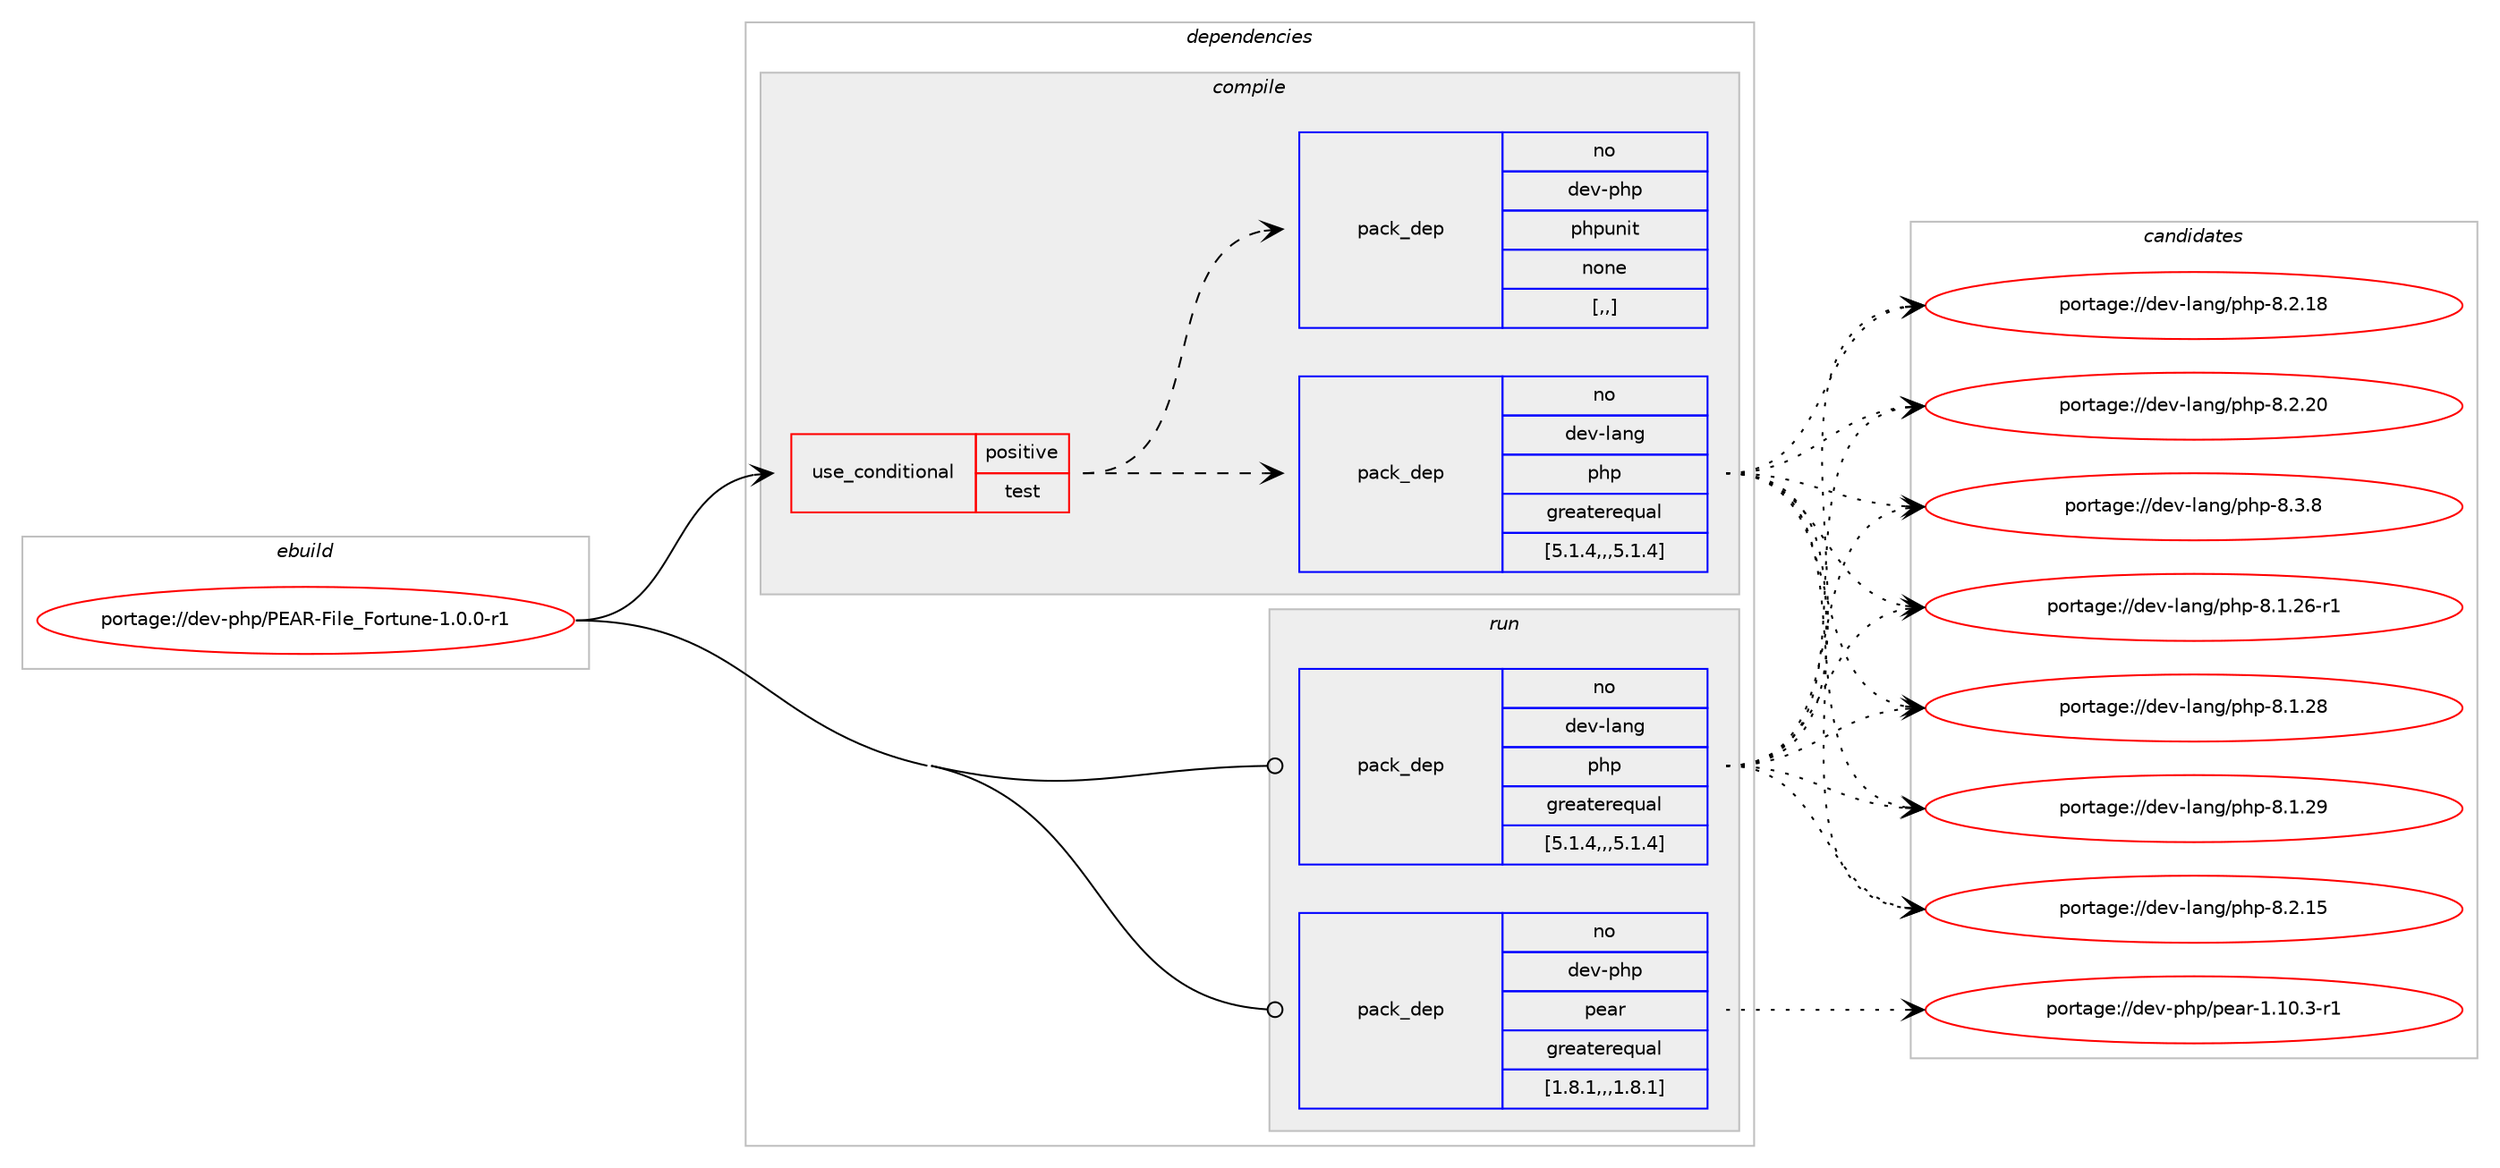 digraph prolog {

# *************
# Graph options
# *************

newrank=true;
concentrate=true;
compound=true;
graph [rankdir=LR,fontname=Helvetica,fontsize=10,ranksep=1.5];#, ranksep=2.5, nodesep=0.2];
edge  [arrowhead=vee];
node  [fontname=Helvetica,fontsize=10];

# **********
# The ebuild
# **********

subgraph cluster_leftcol {
color=gray;
rank=same;
label=<<i>ebuild</i>>;
id [label="portage://dev-php/PEAR-File_Fortune-1.0.0-r1", color=red, width=4, href="../dev-php/PEAR-File_Fortune-1.0.0-r1.svg"];
}

# ****************
# The dependencies
# ****************

subgraph cluster_midcol {
color=gray;
label=<<i>dependencies</i>>;
subgraph cluster_compile {
fillcolor="#eeeeee";
style=filled;
label=<<i>compile</i>>;
subgraph cond29202 {
dependency136251 [label=<<TABLE BORDER="0" CELLBORDER="1" CELLSPACING="0" CELLPADDING="4"><TR><TD ROWSPAN="3" CELLPADDING="10">use_conditional</TD></TR><TR><TD>positive</TD></TR><TR><TD>test</TD></TR></TABLE>>, shape=none, color=red];
subgraph pack105849 {
dependency136252 [label=<<TABLE BORDER="0" CELLBORDER="1" CELLSPACING="0" CELLPADDING="4" WIDTH="220"><TR><TD ROWSPAN="6" CELLPADDING="30">pack_dep</TD></TR><TR><TD WIDTH="110">no</TD></TR><TR><TD>dev-lang</TD></TR><TR><TD>php</TD></TR><TR><TD>greaterequal</TD></TR><TR><TD>[5.1.4,,,5.1.4]</TD></TR></TABLE>>, shape=none, color=blue];
}
dependency136251:e -> dependency136252:w [weight=20,style="dashed",arrowhead="vee"];
subgraph pack105850 {
dependency136253 [label=<<TABLE BORDER="0" CELLBORDER="1" CELLSPACING="0" CELLPADDING="4" WIDTH="220"><TR><TD ROWSPAN="6" CELLPADDING="30">pack_dep</TD></TR><TR><TD WIDTH="110">no</TD></TR><TR><TD>dev-php</TD></TR><TR><TD>phpunit</TD></TR><TR><TD>none</TD></TR><TR><TD>[,,]</TD></TR></TABLE>>, shape=none, color=blue];
}
dependency136251:e -> dependency136253:w [weight=20,style="dashed",arrowhead="vee"];
}
id:e -> dependency136251:w [weight=20,style="solid",arrowhead="vee"];
}
subgraph cluster_compileandrun {
fillcolor="#eeeeee";
style=filled;
label=<<i>compile and run</i>>;
}
subgraph cluster_run {
fillcolor="#eeeeee";
style=filled;
label=<<i>run</i>>;
subgraph pack105851 {
dependency136254 [label=<<TABLE BORDER="0" CELLBORDER="1" CELLSPACING="0" CELLPADDING="4" WIDTH="220"><TR><TD ROWSPAN="6" CELLPADDING="30">pack_dep</TD></TR><TR><TD WIDTH="110">no</TD></TR><TR><TD>dev-lang</TD></TR><TR><TD>php</TD></TR><TR><TD>greaterequal</TD></TR><TR><TD>[5.1.4,,,5.1.4]</TD></TR></TABLE>>, shape=none, color=blue];
}
id:e -> dependency136254:w [weight=20,style="solid",arrowhead="odot"];
subgraph pack105852 {
dependency136255 [label=<<TABLE BORDER="0" CELLBORDER="1" CELLSPACING="0" CELLPADDING="4" WIDTH="220"><TR><TD ROWSPAN="6" CELLPADDING="30">pack_dep</TD></TR><TR><TD WIDTH="110">no</TD></TR><TR><TD>dev-php</TD></TR><TR><TD>pear</TD></TR><TR><TD>greaterequal</TD></TR><TR><TD>[1.8.1,,,1.8.1]</TD></TR></TABLE>>, shape=none, color=blue];
}
id:e -> dependency136255:w [weight=20,style="solid",arrowhead="odot"];
}
}

# **************
# The candidates
# **************

subgraph cluster_choices {
rank=same;
color=gray;
label=<<i>candidates</i>>;

subgraph choice105849 {
color=black;
nodesep=1;
choice100101118451089711010347112104112455646494650544511449 [label="portage://dev-lang/php-8.1.26-r1", color=red, width=4,href="../dev-lang/php-8.1.26-r1.svg"];
choice10010111845108971101034711210411245564649465056 [label="portage://dev-lang/php-8.1.28", color=red, width=4,href="../dev-lang/php-8.1.28.svg"];
choice10010111845108971101034711210411245564649465057 [label="portage://dev-lang/php-8.1.29", color=red, width=4,href="../dev-lang/php-8.1.29.svg"];
choice10010111845108971101034711210411245564650464953 [label="portage://dev-lang/php-8.2.15", color=red, width=4,href="../dev-lang/php-8.2.15.svg"];
choice10010111845108971101034711210411245564650464956 [label="portage://dev-lang/php-8.2.18", color=red, width=4,href="../dev-lang/php-8.2.18.svg"];
choice10010111845108971101034711210411245564650465048 [label="portage://dev-lang/php-8.2.20", color=red, width=4,href="../dev-lang/php-8.2.20.svg"];
choice100101118451089711010347112104112455646514656 [label="portage://dev-lang/php-8.3.8", color=red, width=4,href="../dev-lang/php-8.3.8.svg"];
dependency136252:e -> choice100101118451089711010347112104112455646494650544511449:w [style=dotted,weight="100"];
dependency136252:e -> choice10010111845108971101034711210411245564649465056:w [style=dotted,weight="100"];
dependency136252:e -> choice10010111845108971101034711210411245564649465057:w [style=dotted,weight="100"];
dependency136252:e -> choice10010111845108971101034711210411245564650464953:w [style=dotted,weight="100"];
dependency136252:e -> choice10010111845108971101034711210411245564650464956:w [style=dotted,weight="100"];
dependency136252:e -> choice10010111845108971101034711210411245564650465048:w [style=dotted,weight="100"];
dependency136252:e -> choice100101118451089711010347112104112455646514656:w [style=dotted,weight="100"];
}
subgraph choice105850 {
color=black;
nodesep=1;
}
subgraph choice105851 {
color=black;
nodesep=1;
choice100101118451089711010347112104112455646494650544511449 [label="portage://dev-lang/php-8.1.26-r1", color=red, width=4,href="../dev-lang/php-8.1.26-r1.svg"];
choice10010111845108971101034711210411245564649465056 [label="portage://dev-lang/php-8.1.28", color=red, width=4,href="../dev-lang/php-8.1.28.svg"];
choice10010111845108971101034711210411245564649465057 [label="portage://dev-lang/php-8.1.29", color=red, width=4,href="../dev-lang/php-8.1.29.svg"];
choice10010111845108971101034711210411245564650464953 [label="portage://dev-lang/php-8.2.15", color=red, width=4,href="../dev-lang/php-8.2.15.svg"];
choice10010111845108971101034711210411245564650464956 [label="portage://dev-lang/php-8.2.18", color=red, width=4,href="../dev-lang/php-8.2.18.svg"];
choice10010111845108971101034711210411245564650465048 [label="portage://dev-lang/php-8.2.20", color=red, width=4,href="../dev-lang/php-8.2.20.svg"];
choice100101118451089711010347112104112455646514656 [label="portage://dev-lang/php-8.3.8", color=red, width=4,href="../dev-lang/php-8.3.8.svg"];
dependency136254:e -> choice100101118451089711010347112104112455646494650544511449:w [style=dotted,weight="100"];
dependency136254:e -> choice10010111845108971101034711210411245564649465056:w [style=dotted,weight="100"];
dependency136254:e -> choice10010111845108971101034711210411245564649465057:w [style=dotted,weight="100"];
dependency136254:e -> choice10010111845108971101034711210411245564650464953:w [style=dotted,weight="100"];
dependency136254:e -> choice10010111845108971101034711210411245564650464956:w [style=dotted,weight="100"];
dependency136254:e -> choice10010111845108971101034711210411245564650465048:w [style=dotted,weight="100"];
dependency136254:e -> choice100101118451089711010347112104112455646514656:w [style=dotted,weight="100"];
}
subgraph choice105852 {
color=black;
nodesep=1;
choice100101118451121041124711210197114454946494846514511449 [label="portage://dev-php/pear-1.10.3-r1", color=red, width=4,href="../dev-php/pear-1.10.3-r1.svg"];
dependency136255:e -> choice100101118451121041124711210197114454946494846514511449:w [style=dotted,weight="100"];
}
}

}
